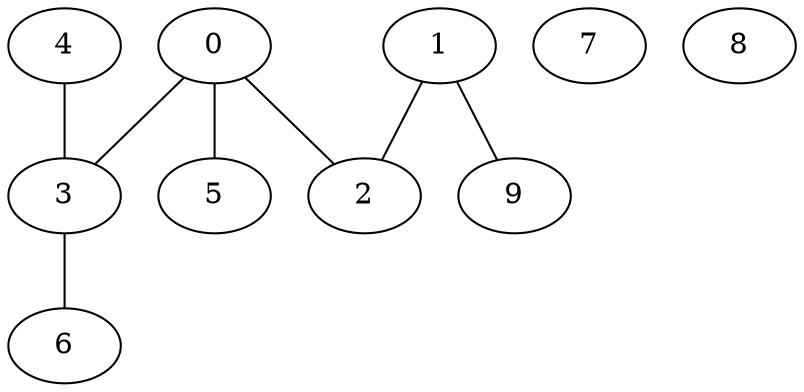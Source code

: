 graph G {
  2;
  0;
  1;
  3;
  4;
  5;
  6;
  9;
  7;
  8;
   0 -- 2;
   1 -- 2;
   0 -- 3;
   4 -- 3;
   0 -- 5;
   3 -- 6;
   1 -- 9;
}
